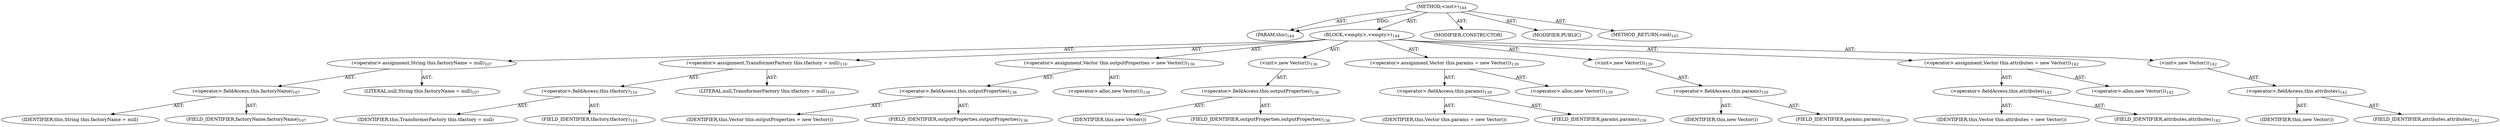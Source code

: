 digraph "&lt;init&gt;" {  
"111669149696" [label = <(METHOD,&lt;init&gt;)<SUB>144</SUB>> ]
"115964117002" [label = <(PARAM,this)<SUB>144</SUB>> ]
"25769803776" [label = <(BLOCK,&lt;empty&gt;,&lt;empty&gt;)<SUB>144</SUB>> ]
"30064771072" [label = <(&lt;operator&gt;.assignment,String this.factoryName = null)<SUB>107</SUB>> ]
"30064771073" [label = <(&lt;operator&gt;.fieldAccess,this.factoryName)<SUB>107</SUB>> ]
"68719476755" [label = <(IDENTIFIER,this,String this.factoryName = null)> ]
"55834574848" [label = <(FIELD_IDENTIFIER,factoryName,factoryName)<SUB>107</SUB>> ]
"90194313216" [label = <(LITERAL,null,String this.factoryName = null)<SUB>107</SUB>> ]
"30064771074" [label = <(&lt;operator&gt;.assignment,TransformerFactory this.tfactory = null)<SUB>110</SUB>> ]
"30064771075" [label = <(&lt;operator&gt;.fieldAccess,this.tfactory)<SUB>110</SUB>> ]
"68719476756" [label = <(IDENTIFIER,this,TransformerFactory this.tfactory = null)> ]
"55834574849" [label = <(FIELD_IDENTIFIER,tfactory,tfactory)<SUB>110</SUB>> ]
"90194313217" [label = <(LITERAL,null,TransformerFactory this.tfactory = null)<SUB>110</SUB>> ]
"30064771076" [label = <(&lt;operator&gt;.assignment,Vector this.outputProperties = new Vector())<SUB>136</SUB>> ]
"30064771077" [label = <(&lt;operator&gt;.fieldAccess,this.outputProperties)<SUB>136</SUB>> ]
"68719476757" [label = <(IDENTIFIER,this,Vector this.outputProperties = new Vector())> ]
"55834574850" [label = <(FIELD_IDENTIFIER,outputProperties,outputProperties)<SUB>136</SUB>> ]
"30064771078" [label = <(&lt;operator&gt;.alloc,new Vector())<SUB>136</SUB>> ]
"30064771079" [label = <(&lt;init&gt;,new Vector())<SUB>136</SUB>> ]
"30064771080" [label = <(&lt;operator&gt;.fieldAccess,this.outputProperties)<SUB>136</SUB>> ]
"68719476758" [label = <(IDENTIFIER,this,new Vector())> ]
"55834574851" [label = <(FIELD_IDENTIFIER,outputProperties,outputProperties)<SUB>136</SUB>> ]
"30064771081" [label = <(&lt;operator&gt;.assignment,Vector this.params = new Vector())<SUB>139</SUB>> ]
"30064771082" [label = <(&lt;operator&gt;.fieldAccess,this.params)<SUB>139</SUB>> ]
"68719476759" [label = <(IDENTIFIER,this,Vector this.params = new Vector())> ]
"55834574852" [label = <(FIELD_IDENTIFIER,params,params)<SUB>139</SUB>> ]
"30064771083" [label = <(&lt;operator&gt;.alloc,new Vector())<SUB>139</SUB>> ]
"30064771084" [label = <(&lt;init&gt;,new Vector())<SUB>139</SUB>> ]
"30064771085" [label = <(&lt;operator&gt;.fieldAccess,this.params)<SUB>139</SUB>> ]
"68719476760" [label = <(IDENTIFIER,this,new Vector())> ]
"55834574853" [label = <(FIELD_IDENTIFIER,params,params)<SUB>139</SUB>> ]
"30064771086" [label = <(&lt;operator&gt;.assignment,Vector this.attributes = new Vector())<SUB>142</SUB>> ]
"30064771087" [label = <(&lt;operator&gt;.fieldAccess,this.attributes)<SUB>142</SUB>> ]
"68719476761" [label = <(IDENTIFIER,this,Vector this.attributes = new Vector())> ]
"55834574854" [label = <(FIELD_IDENTIFIER,attributes,attributes)<SUB>142</SUB>> ]
"30064771088" [label = <(&lt;operator&gt;.alloc,new Vector())<SUB>142</SUB>> ]
"30064771089" [label = <(&lt;init&gt;,new Vector())<SUB>142</SUB>> ]
"30064771090" [label = <(&lt;operator&gt;.fieldAccess,this.attributes)<SUB>142</SUB>> ]
"68719476762" [label = <(IDENTIFIER,this,new Vector())> ]
"55834574855" [label = <(FIELD_IDENTIFIER,attributes,attributes)<SUB>142</SUB>> ]
"133143986188" [label = <(MODIFIER,CONSTRUCTOR)> ]
"133143986189" [label = <(MODIFIER,PUBLIC)> ]
"128849018880" [label = <(METHOD_RETURN,void)<SUB>145</SUB>> ]
  "111669149696" -> "115964117002"  [ label = "AST: "] 
  "111669149696" -> "25769803776"  [ label = "AST: "] 
  "111669149696" -> "133143986188"  [ label = "AST: "] 
  "111669149696" -> "133143986189"  [ label = "AST: "] 
  "111669149696" -> "128849018880"  [ label = "AST: "] 
  "25769803776" -> "30064771072"  [ label = "AST: "] 
  "25769803776" -> "30064771074"  [ label = "AST: "] 
  "25769803776" -> "30064771076"  [ label = "AST: "] 
  "25769803776" -> "30064771079"  [ label = "AST: "] 
  "25769803776" -> "30064771081"  [ label = "AST: "] 
  "25769803776" -> "30064771084"  [ label = "AST: "] 
  "25769803776" -> "30064771086"  [ label = "AST: "] 
  "25769803776" -> "30064771089"  [ label = "AST: "] 
  "30064771072" -> "30064771073"  [ label = "AST: "] 
  "30064771072" -> "90194313216"  [ label = "AST: "] 
  "30064771073" -> "68719476755"  [ label = "AST: "] 
  "30064771073" -> "55834574848"  [ label = "AST: "] 
  "30064771074" -> "30064771075"  [ label = "AST: "] 
  "30064771074" -> "90194313217"  [ label = "AST: "] 
  "30064771075" -> "68719476756"  [ label = "AST: "] 
  "30064771075" -> "55834574849"  [ label = "AST: "] 
  "30064771076" -> "30064771077"  [ label = "AST: "] 
  "30064771076" -> "30064771078"  [ label = "AST: "] 
  "30064771077" -> "68719476757"  [ label = "AST: "] 
  "30064771077" -> "55834574850"  [ label = "AST: "] 
  "30064771079" -> "30064771080"  [ label = "AST: "] 
  "30064771080" -> "68719476758"  [ label = "AST: "] 
  "30064771080" -> "55834574851"  [ label = "AST: "] 
  "30064771081" -> "30064771082"  [ label = "AST: "] 
  "30064771081" -> "30064771083"  [ label = "AST: "] 
  "30064771082" -> "68719476759"  [ label = "AST: "] 
  "30064771082" -> "55834574852"  [ label = "AST: "] 
  "30064771084" -> "30064771085"  [ label = "AST: "] 
  "30064771085" -> "68719476760"  [ label = "AST: "] 
  "30064771085" -> "55834574853"  [ label = "AST: "] 
  "30064771086" -> "30064771087"  [ label = "AST: "] 
  "30064771086" -> "30064771088"  [ label = "AST: "] 
  "30064771087" -> "68719476761"  [ label = "AST: "] 
  "30064771087" -> "55834574854"  [ label = "AST: "] 
  "30064771089" -> "30064771090"  [ label = "AST: "] 
  "30064771090" -> "68719476762"  [ label = "AST: "] 
  "30064771090" -> "55834574855"  [ label = "AST: "] 
  "111669149696" -> "115964117002"  [ label = "DDG: "] 
}

